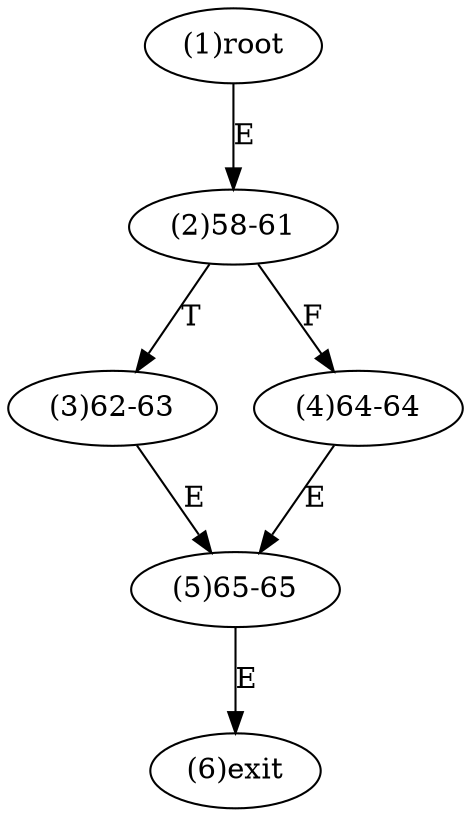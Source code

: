 digraph "" { 
1[ label="(1)root"];
2[ label="(2)58-61"];
3[ label="(3)62-63"];
4[ label="(4)64-64"];
5[ label="(5)65-65"];
6[ label="(6)exit"];
1->2[ label="E"];
2->4[ label="F"];
2->3[ label="T"];
3->5[ label="E"];
4->5[ label="E"];
5->6[ label="E"];
}